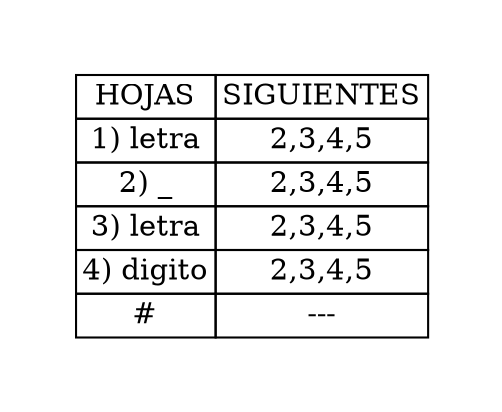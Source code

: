 digraph G{
 graph [pad="0.5", nodesep="0.5", ranksep="2"];
node [shape=plain]
Foo [label=<
<table border="0" cellborder="1" cellspacing="0">
<tr>
<td>HOJAS</td>
<td>SIGUIENTES</td>
</tr>
<tr>
<td>1) letra</td>
<td>2,3,4,5</td>
</tr>
<tr>
<td>2) _</td>
<td>2,3,4,5</td>
</tr>
<tr>
<td>3) letra</td>
<td>2,3,4,5</td>
</tr>
<tr>
<td>4) digito</td>
<td>2,3,4,5</td>
</tr>
<tr>
<td>#</td>
<td>---</td>
</tr>
</table>>];
}
